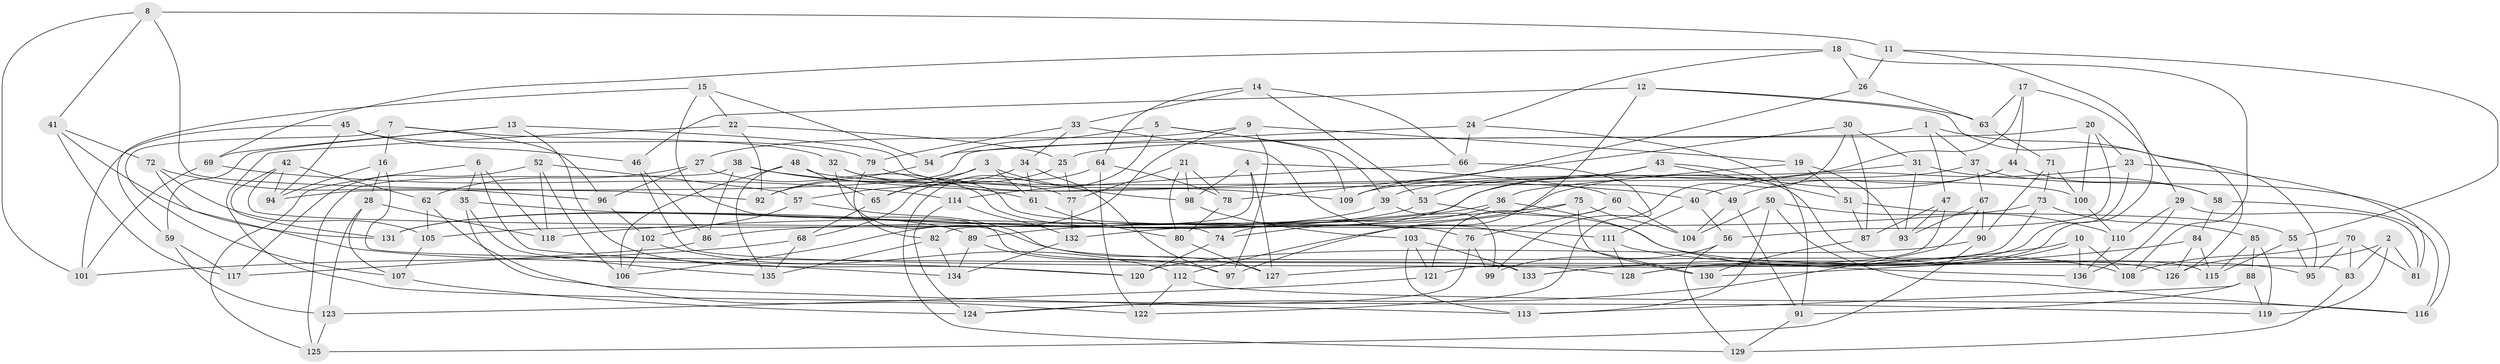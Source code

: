 // Generated by graph-tools (version 1.1) at 2025/58/03/09/25 04:58:17]
// undirected, 136 vertices, 272 edges
graph export_dot {
graph [start="1"]
  node [color=gray90,style=filled];
  1;
  2;
  3;
  4;
  5;
  6;
  7;
  8;
  9;
  10;
  11;
  12;
  13;
  14;
  15;
  16;
  17;
  18;
  19;
  20;
  21;
  22;
  23;
  24;
  25;
  26;
  27;
  28;
  29;
  30;
  31;
  32;
  33;
  34;
  35;
  36;
  37;
  38;
  39;
  40;
  41;
  42;
  43;
  44;
  45;
  46;
  47;
  48;
  49;
  50;
  51;
  52;
  53;
  54;
  55;
  56;
  57;
  58;
  59;
  60;
  61;
  62;
  63;
  64;
  65;
  66;
  67;
  68;
  69;
  70;
  71;
  72;
  73;
  74;
  75;
  76;
  77;
  78;
  79;
  80;
  81;
  82;
  83;
  84;
  85;
  86;
  87;
  88;
  89;
  90;
  91;
  92;
  93;
  94;
  95;
  96;
  97;
  98;
  99;
  100;
  101;
  102;
  103;
  104;
  105;
  106;
  107;
  108;
  109;
  110;
  111;
  112;
  113;
  114;
  115;
  116;
  117;
  118;
  119;
  120;
  121;
  122;
  123;
  124;
  125;
  126;
  127;
  128;
  129;
  130;
  131;
  132;
  133;
  134;
  135;
  136;
  1 -- 37;
  1 -- 47;
  1 -- 94;
  1 -- 95;
  2 -- 83;
  2 -- 126;
  2 -- 119;
  2 -- 81;
  3 -- 61;
  3 -- 98;
  3 -- 92;
  3 -- 65;
  4 -- 82;
  4 -- 98;
  4 -- 127;
  4 -- 60;
  5 -- 129;
  5 -- 109;
  5 -- 54;
  5 -- 39;
  6 -- 118;
  6 -- 35;
  6 -- 134;
  6 -- 125;
  7 -- 32;
  7 -- 96;
  7 -- 107;
  7 -- 16;
  8 -- 41;
  8 -- 11;
  8 -- 101;
  8 -- 92;
  9 -- 27;
  9 -- 19;
  9 -- 106;
  9 -- 97;
  10 -- 108;
  10 -- 128;
  10 -- 133;
  10 -- 136;
  11 -- 128;
  11 -- 26;
  11 -- 55;
  12 -- 46;
  12 -- 97;
  12 -- 126;
  12 -- 63;
  13 -- 69;
  13 -- 59;
  13 -- 120;
  13 -- 49;
  14 -- 64;
  14 -- 66;
  14 -- 53;
  14 -- 33;
  15 -- 22;
  15 -- 59;
  15 -- 54;
  15 -- 133;
  16 -- 94;
  16 -- 83;
  16 -- 28;
  17 -- 29;
  17 -- 44;
  17 -- 105;
  17 -- 63;
  18 -- 24;
  18 -- 108;
  18 -- 69;
  18 -- 26;
  19 -- 93;
  19 -- 36;
  19 -- 51;
  20 -- 23;
  20 -- 25;
  20 -- 56;
  20 -- 100;
  21 -- 77;
  21 -- 80;
  21 -- 78;
  21 -- 98;
  22 -- 119;
  22 -- 92;
  22 -- 25;
  23 -- 40;
  23 -- 133;
  23 -- 81;
  24 -- 54;
  24 -- 66;
  24 -- 91;
  25 -- 77;
  25 -- 65;
  26 -- 109;
  26 -- 63;
  27 -- 96;
  27 -- 62;
  27 -- 76;
  28 -- 123;
  28 -- 118;
  28 -- 107;
  29 -- 81;
  29 -- 136;
  29 -- 110;
  30 -- 122;
  30 -- 87;
  30 -- 31;
  30 -- 78;
  31 -- 58;
  31 -- 109;
  31 -- 93;
  32 -- 77;
  32 -- 111;
  32 -- 127;
  33 -- 34;
  33 -- 130;
  33 -- 79;
  34 -- 97;
  34 -- 61;
  34 -- 57;
  35 -- 113;
  35 -- 135;
  35 -- 89;
  36 -- 108;
  36 -- 74;
  36 -- 89;
  37 -- 67;
  37 -- 39;
  37 -- 116;
  38 -- 86;
  38 -- 61;
  38 -- 125;
  38 -- 40;
  39 -- 131;
  39 -- 99;
  40 -- 56;
  40 -- 111;
  41 -- 72;
  41 -- 117;
  41 -- 131;
  42 -- 62;
  42 -- 94;
  42 -- 131;
  42 -- 74;
  43 -- 74;
  43 -- 115;
  43 -- 53;
  43 -- 51;
  44 -- 49;
  44 -- 132;
  44 -- 58;
  45 -- 79;
  45 -- 94;
  45 -- 46;
  45 -- 101;
  46 -- 128;
  46 -- 86;
  47 -- 121;
  47 -- 87;
  47 -- 93;
  48 -- 100;
  48 -- 135;
  48 -- 106;
  48 -- 65;
  49 -- 104;
  49 -- 91;
  50 -- 104;
  50 -- 116;
  50 -- 110;
  50 -- 113;
  51 -- 55;
  51 -- 87;
  52 -- 106;
  52 -- 57;
  52 -- 118;
  52 -- 117;
  53 -- 131;
  53 -- 95;
  54 -- 92;
  55 -- 115;
  55 -- 95;
  56 -- 129;
  56 -- 99;
  57 -- 102;
  57 -- 126;
  58 -- 116;
  58 -- 84;
  59 -- 117;
  59 -- 123;
  60 -- 76;
  60 -- 104;
  60 -- 121;
  61 -- 80;
  62 -- 105;
  62 -- 122;
  63 -- 71;
  64 -- 122;
  64 -- 78;
  64 -- 68;
  65 -- 68;
  66 -- 99;
  66 -- 114;
  67 -- 93;
  67 -- 124;
  67 -- 90;
  68 -- 135;
  68 -- 101;
  69 -- 101;
  69 -- 114;
  70 -- 81;
  70 -- 83;
  70 -- 95;
  70 -- 108;
  71 -- 90;
  71 -- 100;
  71 -- 73;
  72 -- 120;
  72 -- 96;
  72 -- 105;
  73 -- 85;
  73 -- 127;
  73 -- 86;
  74 -- 120;
  75 -- 104;
  75 -- 118;
  75 -- 112;
  75 -- 130;
  76 -- 99;
  76 -- 124;
  77 -- 132;
  78 -- 80;
  79 -- 109;
  79 -- 82;
  80 -- 127;
  82 -- 135;
  82 -- 134;
  83 -- 129;
  84 -- 130;
  84 -- 126;
  84 -- 115;
  85 -- 88;
  85 -- 119;
  85 -- 115;
  86 -- 117;
  87 -- 130;
  88 -- 119;
  88 -- 91;
  88 -- 113;
  89 -- 134;
  89 -- 97;
  90 -- 125;
  90 -- 120;
  91 -- 129;
  96 -- 102;
  98 -- 103;
  100 -- 110;
  102 -- 112;
  102 -- 106;
  103 -- 113;
  103 -- 133;
  103 -- 121;
  105 -- 107;
  107 -- 124;
  110 -- 136;
  111 -- 136;
  111 -- 128;
  112 -- 122;
  112 -- 116;
  114 -- 124;
  114 -- 132;
  121 -- 123;
  123 -- 125;
  132 -- 134;
}
